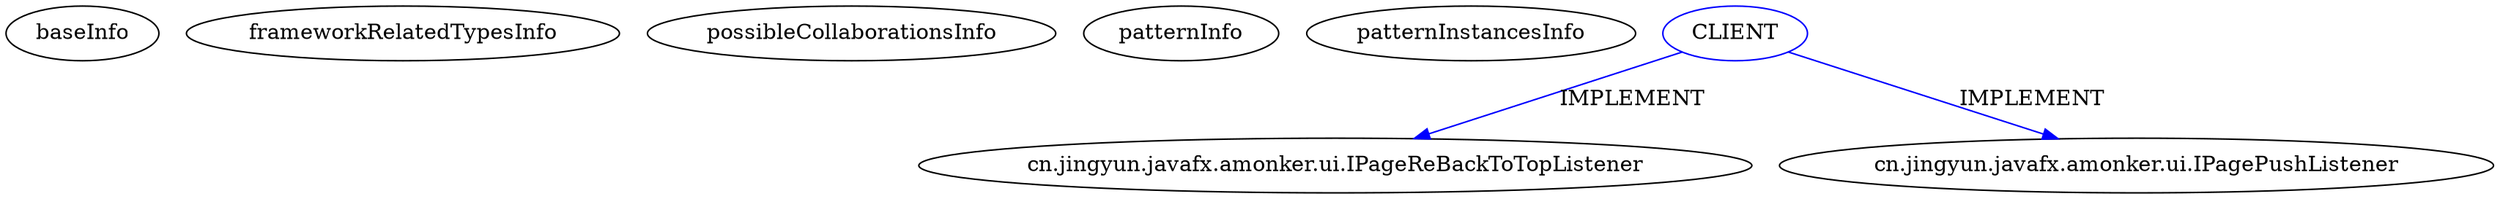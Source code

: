 digraph {
baseInfo[graphId=4390,category="pattern",isAnonymous=false,possibleRelation=false]
frameworkRelatedTypesInfo[]
possibleCollaborationsInfo[]
patternInfo[frequency=2.0,patternRootClient=null]
patternInstancesInfo[0="amonker-Trans~/amonker-Trans/Trans-master/src/cn/jingyun/trans/MainPane.java~MainPane~1847",1="amonker-Trans~/amonker-Trans/Trans-master/src/cn/jingyun/trans/Trans.java~Trans~1842"]
3[label="cn.jingyun.javafx.amonker.ui.IPageReBackToTopListener",vertexType="FRAMEWORK_INTERFACE_TYPE",isFrameworkType=false]
40[label="CLIENT",vertexType="REFERENCE_CLIENT_CLASS_DECLARATION",isFrameworkType=false,color=blue]
2[label="cn.jingyun.javafx.amonker.ui.IPagePushListener",vertexType="FRAMEWORK_INTERFACE_TYPE",isFrameworkType=false]
40->2[label="IMPLEMENT",color=blue]
40->3[label="IMPLEMENT",color=blue]
}
